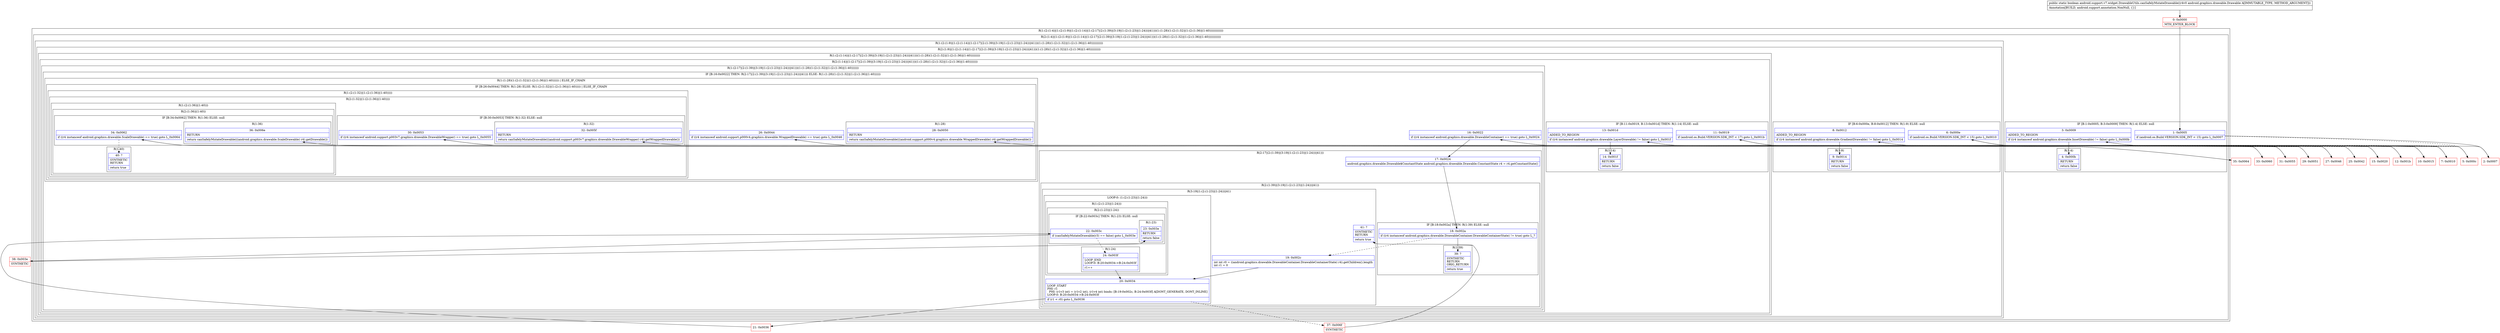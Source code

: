 digraph "CFG forandroid.support.v7.widget.DrawableUtils.canSafelyMutateDrawable(Landroid\/graphics\/drawable\/Drawable;)Z" {
subgraph cluster_Region_1680141565 {
label = "R(1:(2:(1:4)|(1:(2:(1:9)|(1:(2:(1:14)|(1:(2:17|(2:(1:39)|(3:19|(1:(2:(1:23)|(1:24)))|41)))(1:(1:28)(1:(2:(1:32)|(1:(2:(1:36)|(1:40)))))))))))))";
node [shape=record,color=blue];
subgraph cluster_Region_2078342307 {
label = "R(2:(1:4)|(1:(2:(1:9)|(1:(2:(1:14)|(1:(2:17|(2:(1:39)|(3:19|(1:(2:(1:23)|(1:24)))|41)))(1:(1:28)(1:(2:(1:32)|(1:(2:(1:36)|(1:40))))))))))))";
node [shape=record,color=blue];
subgraph cluster_IfRegion_771925160 {
label = "IF [B:1:0x0005, B:3:0x0009] THEN: R(1:4) ELSE: null";
node [shape=record,color=blue];
Node_1 [shape=record,label="{1\:\ 0x0005|if (android.os.Build.VERSION.SDK_INT \< 15) goto L_0x0007\l}"];
Node_3 [shape=record,label="{3\:\ 0x0009|ADDED_TO_REGION\l|if ((r4 instanceof android.graphics.drawable.InsetDrawable) != false) goto L_0x000b\l}"];
subgraph cluster_Region_86311049 {
label = "R(1:4)";
node [shape=record,color=blue];
Node_4 [shape=record,label="{4\:\ 0x000b|RETURN\l|return false\l}"];
}
}
subgraph cluster_Region_1185241044 {
label = "R(1:(2:(1:9)|(1:(2:(1:14)|(1:(2:17|(2:(1:39)|(3:19|(1:(2:(1:23)|(1:24)))|41)))(1:(1:28)(1:(2:(1:32)|(1:(2:(1:36)|(1:40)))))))))))";
node [shape=record,color=blue];
subgraph cluster_Region_979156551 {
label = "R(2:(1:9)|(1:(2:(1:14)|(1:(2:17|(2:(1:39)|(3:19|(1:(2:(1:23)|(1:24)))|41)))(1:(1:28)(1:(2:(1:32)|(1:(2:(1:36)|(1:40))))))))))";
node [shape=record,color=blue];
subgraph cluster_IfRegion_20998720 {
label = "IF [B:6:0x000e, B:8:0x0012] THEN: R(1:9) ELSE: null";
node [shape=record,color=blue];
Node_6 [shape=record,label="{6\:\ 0x000e|if (android.os.Build.VERSION.SDK_INT \< 15) goto L_0x0010\l}"];
Node_8 [shape=record,label="{8\:\ 0x0012|ADDED_TO_REGION\l|if ((r4 instanceof android.graphics.drawable.GradientDrawable) != false) goto L_0x0014\l}"];
subgraph cluster_Region_751571881 {
label = "R(1:9)";
node [shape=record,color=blue];
Node_9 [shape=record,label="{9\:\ 0x0014|RETURN\l|return false\l}"];
}
}
subgraph cluster_Region_1086061075 {
label = "R(1:(2:(1:14)|(1:(2:17|(2:(1:39)|(3:19|(1:(2:(1:23)|(1:24)))|41)))(1:(1:28)(1:(2:(1:32)|(1:(2:(1:36)|(1:40)))))))))";
node [shape=record,color=blue];
subgraph cluster_Region_524999365 {
label = "R(2:(1:14)|(1:(2:17|(2:(1:39)|(3:19|(1:(2:(1:23)|(1:24)))|41)))(1:(1:28)(1:(2:(1:32)|(1:(2:(1:36)|(1:40))))))))";
node [shape=record,color=blue];
subgraph cluster_IfRegion_500867334 {
label = "IF [B:11:0x0019, B:13:0x001d] THEN: R(1:14) ELSE: null";
node [shape=record,color=blue];
Node_11 [shape=record,label="{11\:\ 0x0019|if (android.os.Build.VERSION.SDK_INT \< 17) goto L_0x001b\l}"];
Node_13 [shape=record,label="{13\:\ 0x001d|ADDED_TO_REGION\l|if ((r4 instanceof android.graphics.drawable.LayerDrawable) != false) goto L_0x001f\l}"];
subgraph cluster_Region_1372043343 {
label = "R(1:14)";
node [shape=record,color=blue];
Node_14 [shape=record,label="{14\:\ 0x001f|RETURN\l|return false\l}"];
}
}
subgraph cluster_Region_1312008966 {
label = "R(1:(2:17|(2:(1:39)|(3:19|(1:(2:(1:23)|(1:24)))|41)))(1:(1:28)(1:(2:(1:32)|(1:(2:(1:36)|(1:40)))))))";
node [shape=record,color=blue];
subgraph cluster_IfRegion_132566263 {
label = "IF [B:16:0x0022] THEN: R(2:17|(2:(1:39)|(3:19|(1:(2:(1:23)|(1:24)))|41))) ELSE: R(1:(1:28)(1:(2:(1:32)|(1:(2:(1:36)|(1:40))))))";
node [shape=record,color=blue];
Node_16 [shape=record,label="{16\:\ 0x0022|if ((r4 instanceof android.graphics.drawable.DrawableContainer) == true) goto L_0x0024\l}"];
subgraph cluster_Region_863602166 {
label = "R(2:17|(2:(1:39)|(3:19|(1:(2:(1:23)|(1:24)))|41)))";
node [shape=record,color=blue];
Node_17 [shape=record,label="{17\:\ 0x0024|android.graphics.drawable.Drawable$ConstantState android.graphics.drawable.Drawable.ConstantState r4 = r4.getConstantState()\l}"];
subgraph cluster_Region_1333563292 {
label = "R(2:(1:39)|(3:19|(1:(2:(1:23)|(1:24)))|41))";
node [shape=record,color=blue];
subgraph cluster_IfRegion_2000829374 {
label = "IF [B:18:0x002a] THEN: R(1:39) ELSE: null";
node [shape=record,color=blue];
Node_18 [shape=record,label="{18\:\ 0x002a|if ((r4 instanceof android.graphics.drawable.DrawableContainer.DrawableContainerState) != true) goto L_?\l}"];
subgraph cluster_Region_596984828 {
label = "R(1:39)";
node [shape=record,color=blue];
Node_39 [shape=record,label="{39\:\ ?|SYNTHETIC\lRETURN\lORIG_RETURN\l|return true\l}"];
}
}
subgraph cluster_Region_401764510 {
label = "R(3:19|(1:(2:(1:23)|(1:24)))|41)";
node [shape=record,color=blue];
Node_19 [shape=record,label="{19\:\ 0x002c|int int r0 = ((android.graphics.drawable.DrawableContainer.DrawableContainerState) r4).getChildren().length\lint r1 = 0\l}"];
subgraph cluster_LoopRegion_1882040083 {
label = "LOOP:0: (1:(2:(1:23)|(1:24)))";
node [shape=record,color=blue];
Node_20 [shape=record,label="{20\:\ 0x0034|LOOP_START\lPHI: r1 \l  PHI: (r1v3 int) = (r1v2 int), (r1v4 int) binds: [B:19:0x002c, B:24:0x003f] A[DONT_GENERATE, DONT_INLINE]\lLOOP:0: B:20:0x0034\-\>B:24:0x003f\l|if (r1 \< r0) goto L_0x0036\l}"];
subgraph cluster_Region_1100831893 {
label = "R(1:(2:(1:23)|(1:24)))";
node [shape=record,color=blue];
subgraph cluster_Region_1781939029 {
label = "R(2:(1:23)|(1:24))";
node [shape=record,color=blue];
subgraph cluster_IfRegion_1672810316 {
label = "IF [B:22:0x003c] THEN: R(1:23) ELSE: null";
node [shape=record,color=blue];
Node_22 [shape=record,label="{22\:\ 0x003c|if (canSafelyMutateDrawable(r3) == false) goto L_0x003e\l}"];
subgraph cluster_Region_2126330134 {
label = "R(1:23)";
node [shape=record,color=blue];
Node_23 [shape=record,label="{23\:\ 0x003e|RETURN\l|return false\l}"];
}
}
subgraph cluster_Region_991542999 {
label = "R(1:24)";
node [shape=record,color=blue];
Node_24 [shape=record,label="{24\:\ 0x003f|LOOP_END\lLOOP:0: B:20:0x0034\-\>B:24:0x003f\l|r1++\l}"];
}
}
}
}
Node_41 [shape=record,label="{41\:\ ?|SYNTHETIC\lRETURN\l|return true\l}"];
}
}
}
subgraph cluster_Region_1433381792 {
label = "R(1:(1:28)(1:(2:(1:32)|(1:(2:(1:36)|(1:40)))))) | ELSE_IF_CHAIN\l";
node [shape=record,color=blue];
subgraph cluster_IfRegion_249093835 {
label = "IF [B:26:0x0044] THEN: R(1:28) ELSE: R(1:(2:(1:32)|(1:(2:(1:36)|(1:40))))) | ELSE_IF_CHAIN\l";
node [shape=record,color=blue];
Node_26 [shape=record,label="{26\:\ 0x0044|if ((r4 instanceof android.support.p000v4.graphics.drawable.WrappedDrawable) == true) goto L_0x0046\l}"];
subgraph cluster_Region_1163689779 {
label = "R(1:28)";
node [shape=record,color=blue];
Node_28 [shape=record,label="{28\:\ 0x0050|RETURN\l|return canSafelyMutateDrawable(((android.support.p000v4.graphics.drawable.WrappedDrawable) r4).getWrappedDrawable())\l}"];
}
subgraph cluster_Region_1379830535 {
label = "R(1:(2:(1:32)|(1:(2:(1:36)|(1:40)))))";
node [shape=record,color=blue];
subgraph cluster_Region_2049185867 {
label = "R(2:(1:32)|(1:(2:(1:36)|(1:40))))";
node [shape=record,color=blue];
subgraph cluster_IfRegion_851623746 {
label = "IF [B:30:0x0053] THEN: R(1:32) ELSE: null";
node [shape=record,color=blue];
Node_30 [shape=record,label="{30\:\ 0x0053|if ((r4 instanceof android.support.p003v7.graphics.drawable.DrawableWrapper) == true) goto L_0x0055\l}"];
subgraph cluster_Region_348253134 {
label = "R(1:32)";
node [shape=record,color=blue];
Node_32 [shape=record,label="{32\:\ 0x005f|RETURN\l|return canSafelyMutateDrawable(((android.support.p003v7.graphics.drawable.DrawableWrapper) r4).getWrappedDrawable())\l}"];
}
}
subgraph cluster_Region_838941922 {
label = "R(1:(2:(1:36)|(1:40)))";
node [shape=record,color=blue];
subgraph cluster_Region_1757252777 {
label = "R(2:(1:36)|(1:40))";
node [shape=record,color=blue];
subgraph cluster_IfRegion_1327629907 {
label = "IF [B:34:0x0062] THEN: R(1:36) ELSE: null";
node [shape=record,color=blue];
Node_34 [shape=record,label="{34\:\ 0x0062|if ((r4 instanceof android.graphics.drawable.ScaleDrawable) == true) goto L_0x0064\l}"];
subgraph cluster_Region_1420168162 {
label = "R(1:36)";
node [shape=record,color=blue];
Node_36 [shape=record,label="{36\:\ 0x006e|RETURN\l|return canSafelyMutateDrawable(((android.graphics.drawable.ScaleDrawable) r4).getDrawable())\l}"];
}
}
subgraph cluster_Region_1878772664 {
label = "R(1:40)";
node [shape=record,color=blue];
Node_40 [shape=record,label="{40\:\ ?|SYNTHETIC\lRETURN\l|return true\l}"];
}
}
}
}
}
}
}
}
}
}
}
}
}
}
}
Node_0 [shape=record,color=red,label="{0\:\ 0x0000|MTH_ENTER_BLOCK\l}"];
Node_2 [shape=record,color=red,label="{2\:\ 0x0007}"];
Node_5 [shape=record,color=red,label="{5\:\ 0x000c}"];
Node_7 [shape=record,color=red,label="{7\:\ 0x0010}"];
Node_10 [shape=record,color=red,label="{10\:\ 0x0015}"];
Node_12 [shape=record,color=red,label="{12\:\ 0x001b}"];
Node_15 [shape=record,color=red,label="{15\:\ 0x0020}"];
Node_21 [shape=record,color=red,label="{21\:\ 0x0036}"];
Node_25 [shape=record,color=red,label="{25\:\ 0x0042}"];
Node_27 [shape=record,color=red,label="{27\:\ 0x0046}"];
Node_29 [shape=record,color=red,label="{29\:\ 0x0051}"];
Node_31 [shape=record,color=red,label="{31\:\ 0x0055}"];
Node_33 [shape=record,color=red,label="{33\:\ 0x0060}"];
Node_35 [shape=record,color=red,label="{35\:\ 0x0064}"];
Node_37 [shape=record,color=red,label="{37\:\ 0x006f|SYNTHETIC\l}"];
Node_38 [shape=record,color=red,label="{38\:\ 0x003e|SYNTHETIC\l}"];
MethodNode[shape=record,label="{public static boolean android.support.v7.widget.DrawableUtils.canSafelyMutateDrawable((r4v0 android.graphics.drawable.Drawable A[IMMUTABLE_TYPE, METHOD_ARGUMENT]))  | Annotation[BUILD, android.support.annotation.NonNull, \{\}]\l}"];
MethodNode -> Node_0;
Node_1 -> Node_2;
Node_1 -> Node_5[style=dashed];
Node_3 -> Node_4;
Node_3 -> Node_5[style=dashed];
Node_6 -> Node_7;
Node_6 -> Node_10[style=dashed];
Node_8 -> Node_9;
Node_8 -> Node_10[style=dashed];
Node_11 -> Node_12;
Node_11 -> Node_15[style=dashed];
Node_13 -> Node_14;
Node_13 -> Node_15[style=dashed];
Node_16 -> Node_17;
Node_16 -> Node_25[style=dashed];
Node_17 -> Node_18;
Node_18 -> Node_19[style=dashed];
Node_18 -> Node_39;
Node_19 -> Node_20;
Node_20 -> Node_21;
Node_20 -> Node_37[style=dashed];
Node_22 -> Node_24[style=dashed];
Node_22 -> Node_38;
Node_24 -> Node_20;
Node_26 -> Node_27;
Node_26 -> Node_29[style=dashed];
Node_30 -> Node_31;
Node_30 -> Node_33[style=dashed];
Node_34 -> Node_35;
Node_34 -> Node_40[style=dashed];
Node_0 -> Node_1;
Node_2 -> Node_3;
Node_5 -> Node_6;
Node_7 -> Node_8;
Node_10 -> Node_11;
Node_12 -> Node_13;
Node_15 -> Node_16;
Node_21 -> Node_22;
Node_25 -> Node_26;
Node_27 -> Node_28;
Node_29 -> Node_30;
Node_31 -> Node_32;
Node_33 -> Node_34;
Node_35 -> Node_36;
Node_37 -> Node_41;
Node_38 -> Node_23;
}

